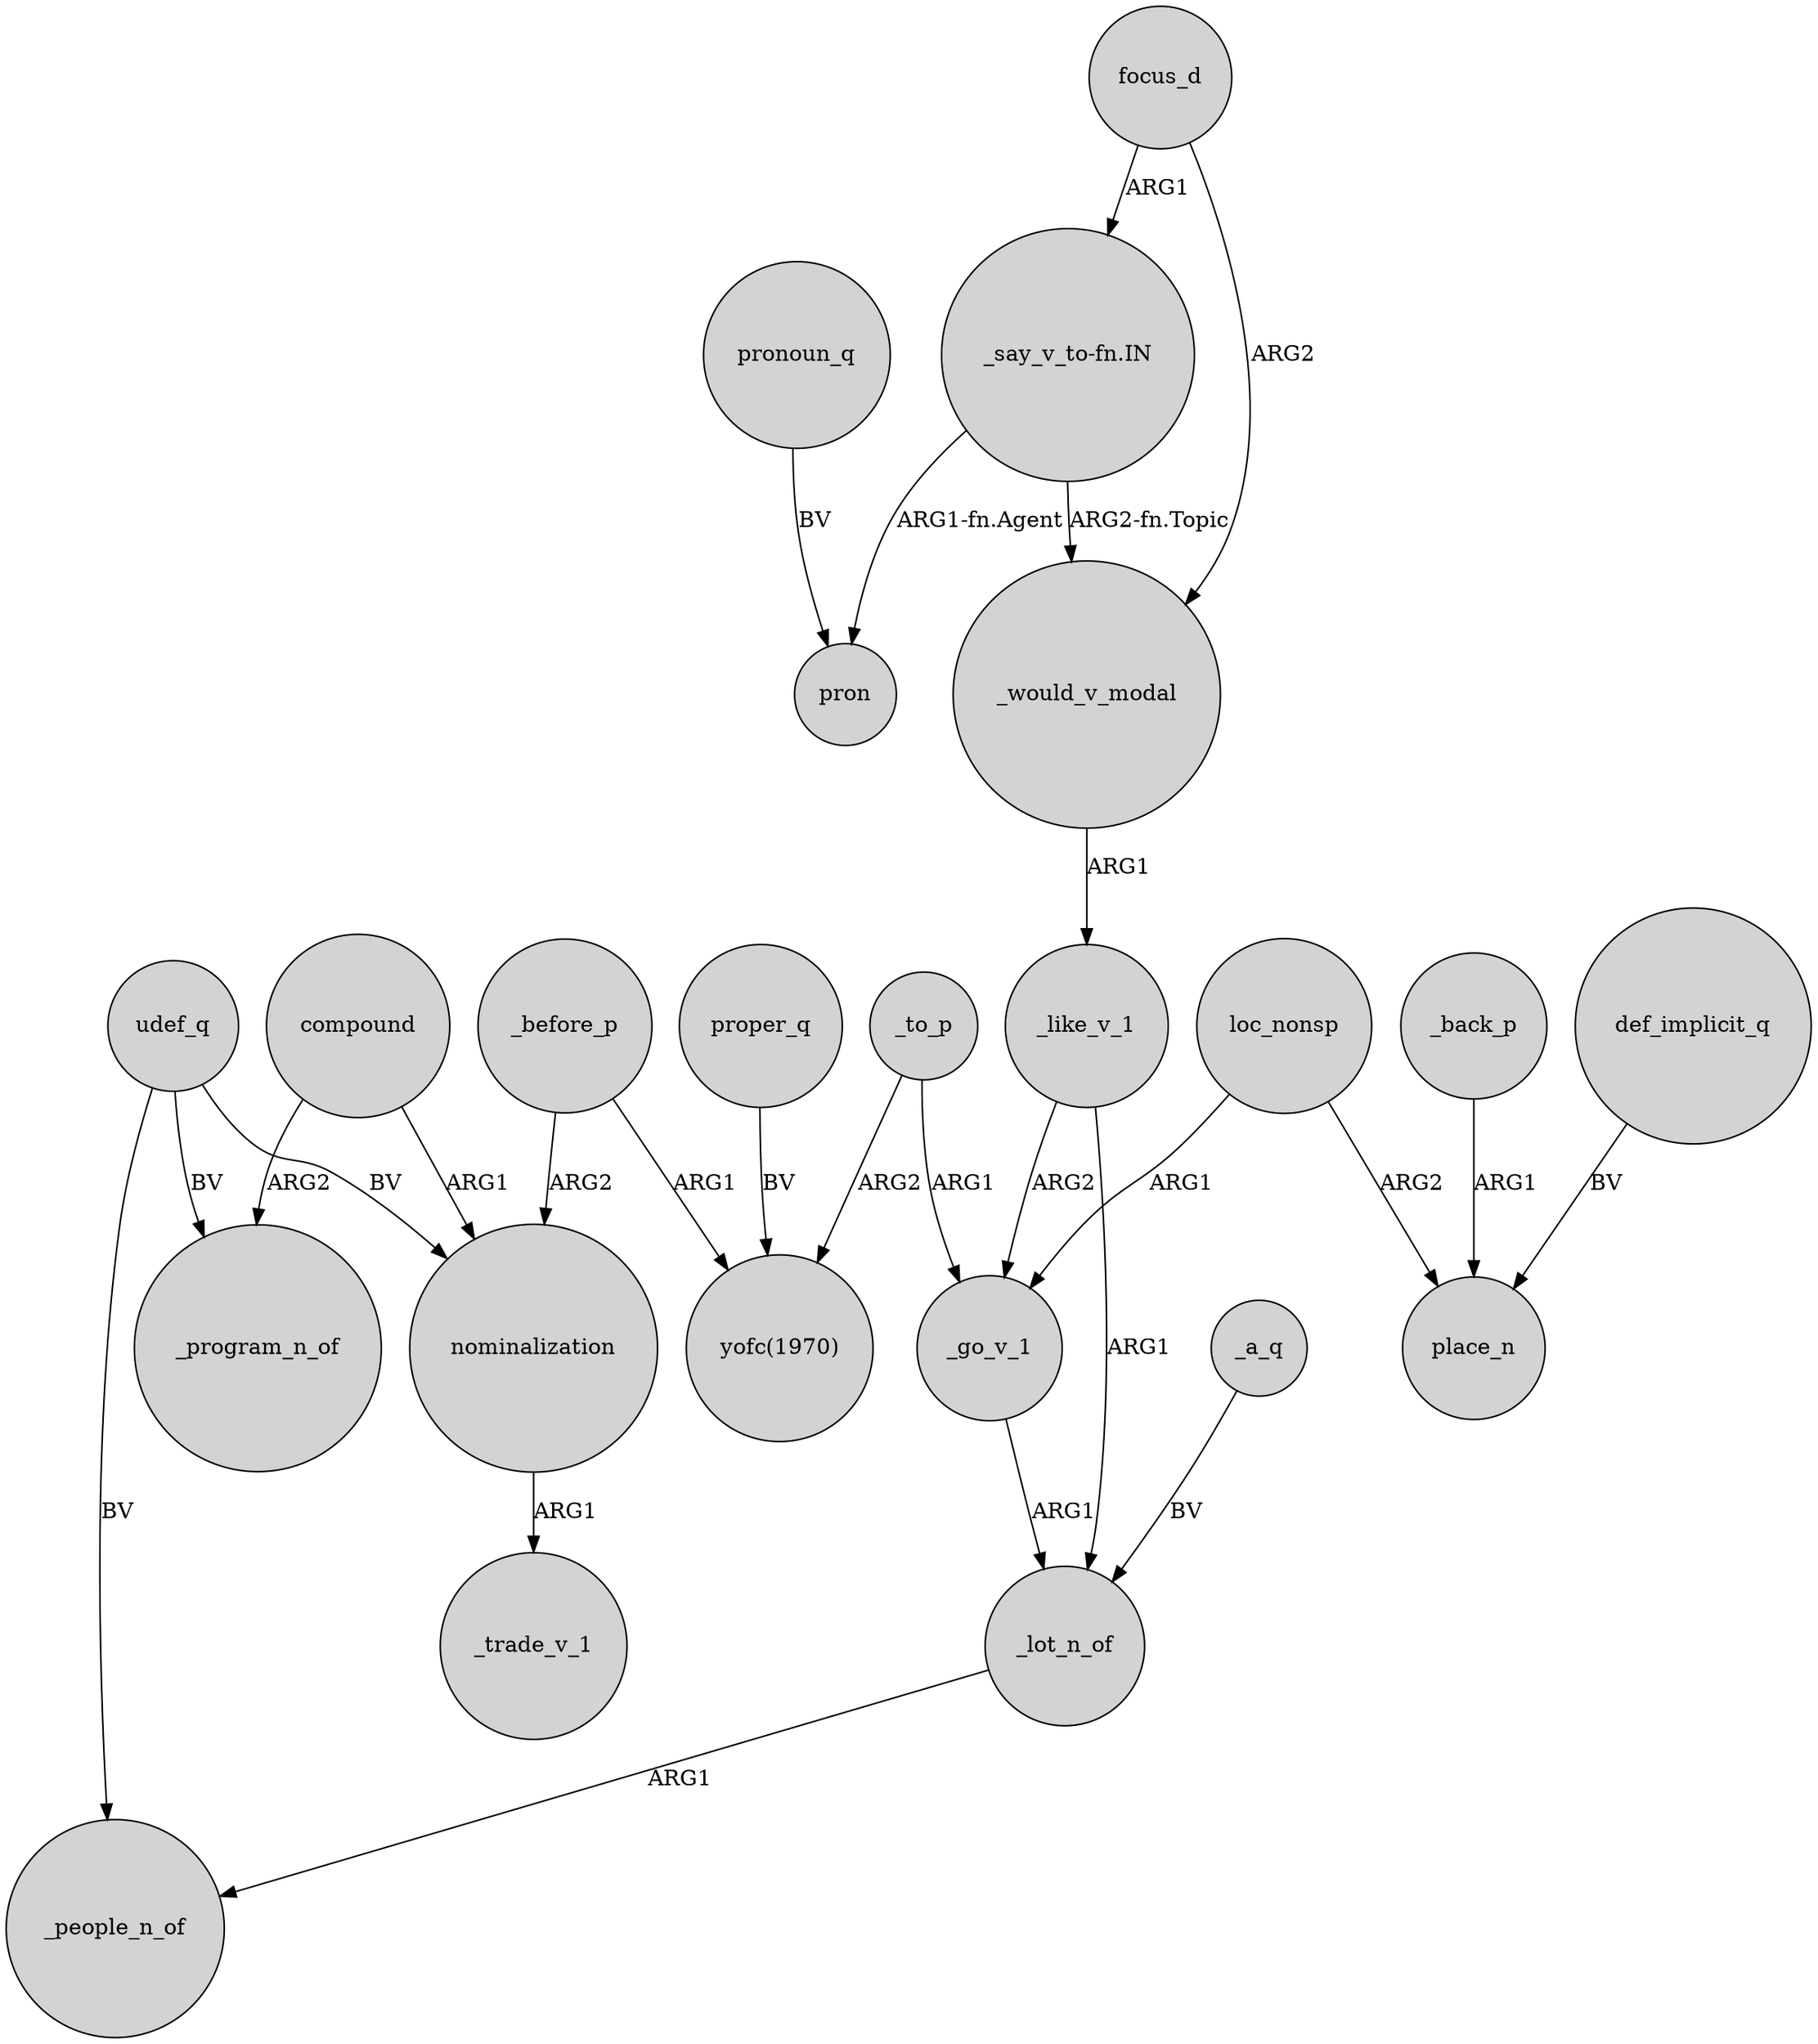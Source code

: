 digraph {
	node [shape=circle style=filled]
	_a_q -> _lot_n_of [label=BV]
	"_say_v_to-fn.IN" -> _would_v_modal [label="ARG2-fn.Topic"]
	focus_d -> _would_v_modal [label=ARG2]
	compound -> _program_n_of [label=ARG2]
	proper_q -> "yofc(1970)" [label=BV]
	_lot_n_of -> _people_n_of [label=ARG1]
	_go_v_1 -> _lot_n_of [label=ARG1]
	udef_q -> _program_n_of [label=BV]
	def_implicit_q -> place_n [label=BV]
	_before_p -> nominalization [label=ARG2]
	nominalization -> _trade_v_1 [label=ARG1]
	_would_v_modal -> _like_v_1 [label=ARG1]
	_like_v_1 -> _go_v_1 [label=ARG2]
	udef_q -> _people_n_of [label=BV]
	pronoun_q -> pron [label=BV]
	_to_p -> _go_v_1 [label=ARG1]
	_before_p -> "yofc(1970)" [label=ARG1]
	udef_q -> nominalization [label=BV]
	_to_p -> "yofc(1970)" [label=ARG2]
	"_say_v_to-fn.IN" -> pron [label="ARG1-fn.Agent"]
	loc_nonsp -> place_n [label=ARG2]
	_back_p -> place_n [label=ARG1]
	_like_v_1 -> _lot_n_of [label=ARG1]
	loc_nonsp -> _go_v_1 [label=ARG1]
	compound -> nominalization [label=ARG1]
	focus_d -> "_say_v_to-fn.IN" [label=ARG1]
}
